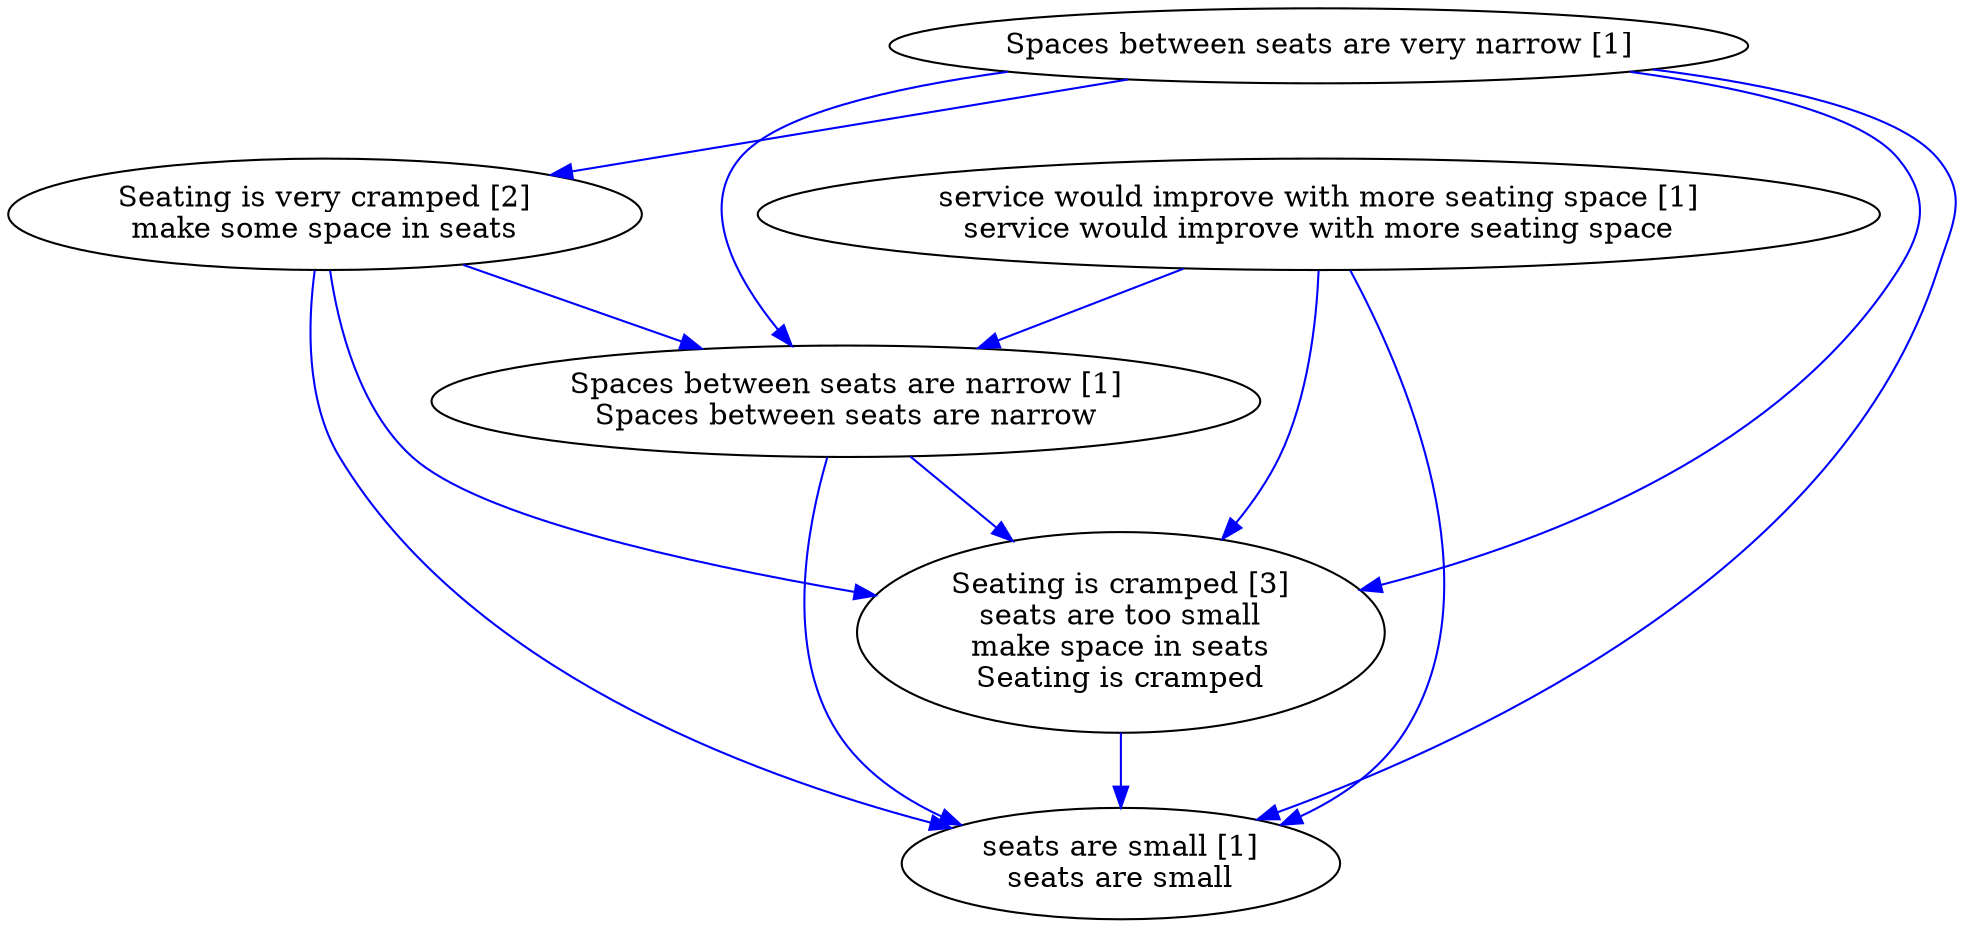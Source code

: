 digraph collapsedGraph {
"Seating is very cramped [2]\nmake some space in seats""Seating is cramped [3]\nseats are too small\nmake space in seats\nSeating is cramped""Spaces between seats are very narrow [1]""Spaces between seats are narrow [1]\nSpaces between seats are narrow""seats are small [1]\nseats are small""service would improve with more seating space [1]\nservice would improve with more seating space""Seating is very cramped [2]\nmake some space in seats" -> "seats are small [1]\nseats are small" [color=blue]
"Seating is very cramped [2]\nmake some space in seats" -> "Seating is cramped [3]\nseats are too small\nmake space in seats\nSeating is cramped" [color=blue]
"Spaces between seats are narrow [1]\nSpaces between seats are narrow" -> "seats are small [1]\nseats are small" [color=blue]
"Spaces between seats are narrow [1]\nSpaces between seats are narrow" -> "Seating is cramped [3]\nseats are too small\nmake space in seats\nSeating is cramped" [color=blue]
"Seating is very cramped [2]\nmake some space in seats" -> "Spaces between seats are narrow [1]\nSpaces between seats are narrow" [color=blue]
"service would improve with more seating space [1]\nservice would improve with more seating space" -> "Spaces between seats are narrow [1]\nSpaces between seats are narrow" [color=blue]
"Spaces between seats are very narrow [1]" -> "Seating is cramped [3]\nseats are too small\nmake space in seats\nSeating is cramped" [color=blue]
"Seating is cramped [3]\nseats are too small\nmake space in seats\nSeating is cramped" -> "seats are small [1]\nseats are small" [color=blue]
"Spaces between seats are very narrow [1]" -> "seats are small [1]\nseats are small" [color=blue]
"Spaces between seats are very narrow [1]" -> "Seating is very cramped [2]\nmake some space in seats" [color=blue]
"service would improve with more seating space [1]\nservice would improve with more seating space" -> "Seating is cramped [3]\nseats are too small\nmake space in seats\nSeating is cramped" [color=blue]
"service would improve with more seating space [1]\nservice would improve with more seating space" -> "seats are small [1]\nseats are small" [color=blue]
"Spaces between seats are very narrow [1]" -> "Spaces between seats are narrow [1]\nSpaces between seats are narrow" [color=blue]
}